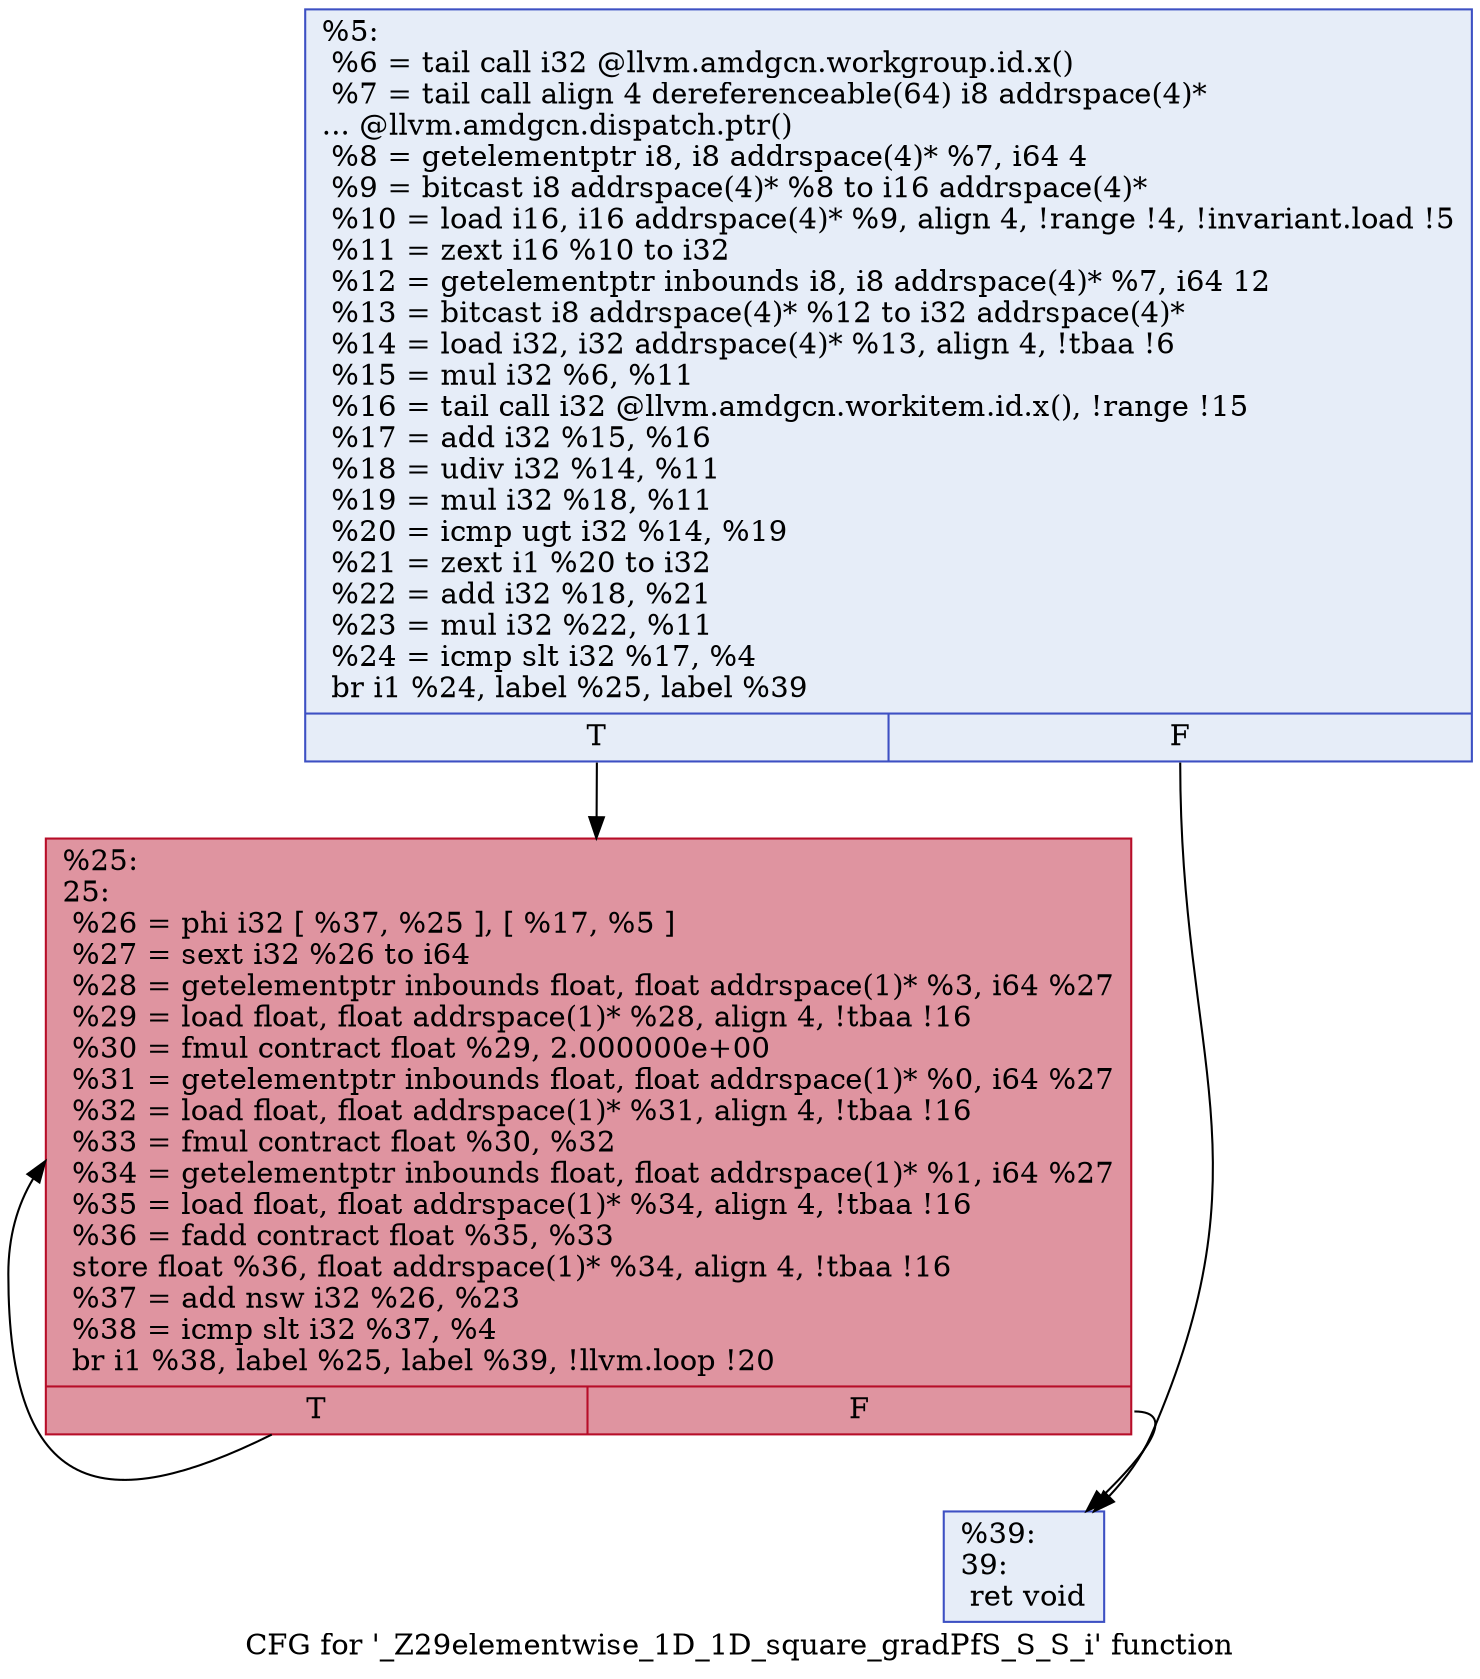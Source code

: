 digraph "CFG for '_Z29elementwise_1D_1D_square_gradPfS_S_S_i' function" {
	label="CFG for '_Z29elementwise_1D_1D_square_gradPfS_S_S_i' function";

	Node0x4866640 [shape=record,color="#3d50c3ff", style=filled, fillcolor="#c7d7f070",label="{%5:\l  %6 = tail call i32 @llvm.amdgcn.workgroup.id.x()\l  %7 = tail call align 4 dereferenceable(64) i8 addrspace(4)*\l... @llvm.amdgcn.dispatch.ptr()\l  %8 = getelementptr i8, i8 addrspace(4)* %7, i64 4\l  %9 = bitcast i8 addrspace(4)* %8 to i16 addrspace(4)*\l  %10 = load i16, i16 addrspace(4)* %9, align 4, !range !4, !invariant.load !5\l  %11 = zext i16 %10 to i32\l  %12 = getelementptr inbounds i8, i8 addrspace(4)* %7, i64 12\l  %13 = bitcast i8 addrspace(4)* %12 to i32 addrspace(4)*\l  %14 = load i32, i32 addrspace(4)* %13, align 4, !tbaa !6\l  %15 = mul i32 %6, %11\l  %16 = tail call i32 @llvm.amdgcn.workitem.id.x(), !range !15\l  %17 = add i32 %15, %16\l  %18 = udiv i32 %14, %11\l  %19 = mul i32 %18, %11\l  %20 = icmp ugt i32 %14, %19\l  %21 = zext i1 %20 to i32\l  %22 = add i32 %18, %21\l  %23 = mul i32 %22, %11\l  %24 = icmp slt i32 %17, %4\l  br i1 %24, label %25, label %39\l|{<s0>T|<s1>F}}"];
	Node0x4866640:s0 -> Node0x4868bf0;
	Node0x4866640:s1 -> Node0x4868c80;
	Node0x4868bf0 [shape=record,color="#b70d28ff", style=filled, fillcolor="#b70d2870",label="{%25:\l25:                                               \l  %26 = phi i32 [ %37, %25 ], [ %17, %5 ]\l  %27 = sext i32 %26 to i64\l  %28 = getelementptr inbounds float, float addrspace(1)* %3, i64 %27\l  %29 = load float, float addrspace(1)* %28, align 4, !tbaa !16\l  %30 = fmul contract float %29, 2.000000e+00\l  %31 = getelementptr inbounds float, float addrspace(1)* %0, i64 %27\l  %32 = load float, float addrspace(1)* %31, align 4, !tbaa !16\l  %33 = fmul contract float %30, %32\l  %34 = getelementptr inbounds float, float addrspace(1)* %1, i64 %27\l  %35 = load float, float addrspace(1)* %34, align 4, !tbaa !16\l  %36 = fadd contract float %35, %33\l  store float %36, float addrspace(1)* %34, align 4, !tbaa !16\l  %37 = add nsw i32 %26, %23\l  %38 = icmp slt i32 %37, %4\l  br i1 %38, label %25, label %39, !llvm.loop !20\l|{<s0>T|<s1>F}}"];
	Node0x4868bf0:s0 -> Node0x4868bf0;
	Node0x4868bf0:s1 -> Node0x4868c80;
	Node0x4868c80 [shape=record,color="#3d50c3ff", style=filled, fillcolor="#c7d7f070",label="{%39:\l39:                                               \l  ret void\l}"];
}

